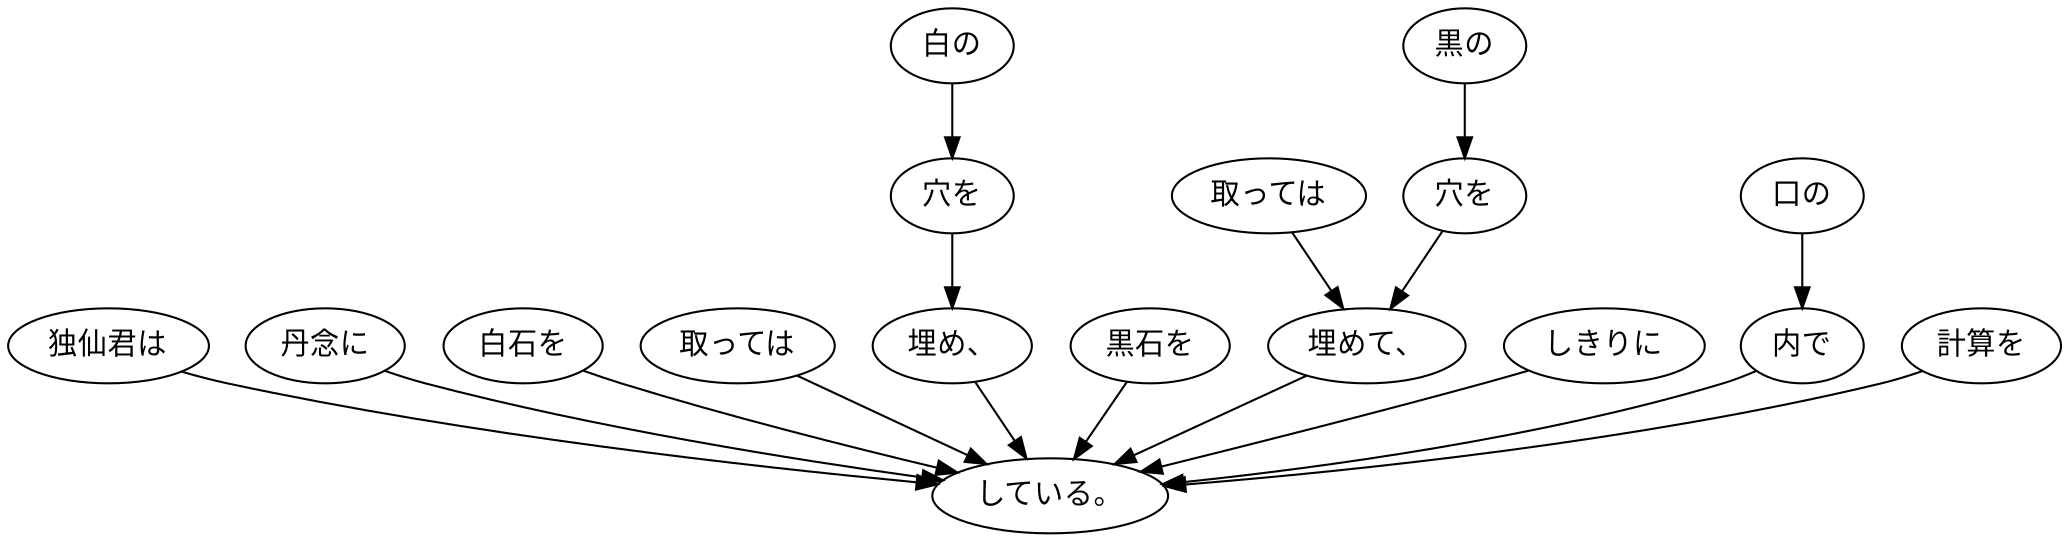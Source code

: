 digraph graph7836 {
	node0 [label="独仙君は"];
	node1 [label="丹念に"];
	node2 [label="白石を"];
	node3 [label="取っては"];
	node4 [label="白の"];
	node5 [label="穴を"];
	node6 [label="埋め、"];
	node7 [label="黒石を"];
	node8 [label="取っては"];
	node9 [label="黒の"];
	node10 [label="穴を"];
	node11 [label="埋めて、"];
	node12 [label="しきりに"];
	node13 [label="口の"];
	node14 [label="内で"];
	node15 [label="計算を"];
	node16 [label="している。"];
	node0 -> node16;
	node1 -> node16;
	node2 -> node16;
	node3 -> node16;
	node4 -> node5;
	node5 -> node6;
	node6 -> node16;
	node7 -> node16;
	node8 -> node11;
	node9 -> node10;
	node10 -> node11;
	node11 -> node16;
	node12 -> node16;
	node13 -> node14;
	node14 -> node16;
	node15 -> node16;
}
